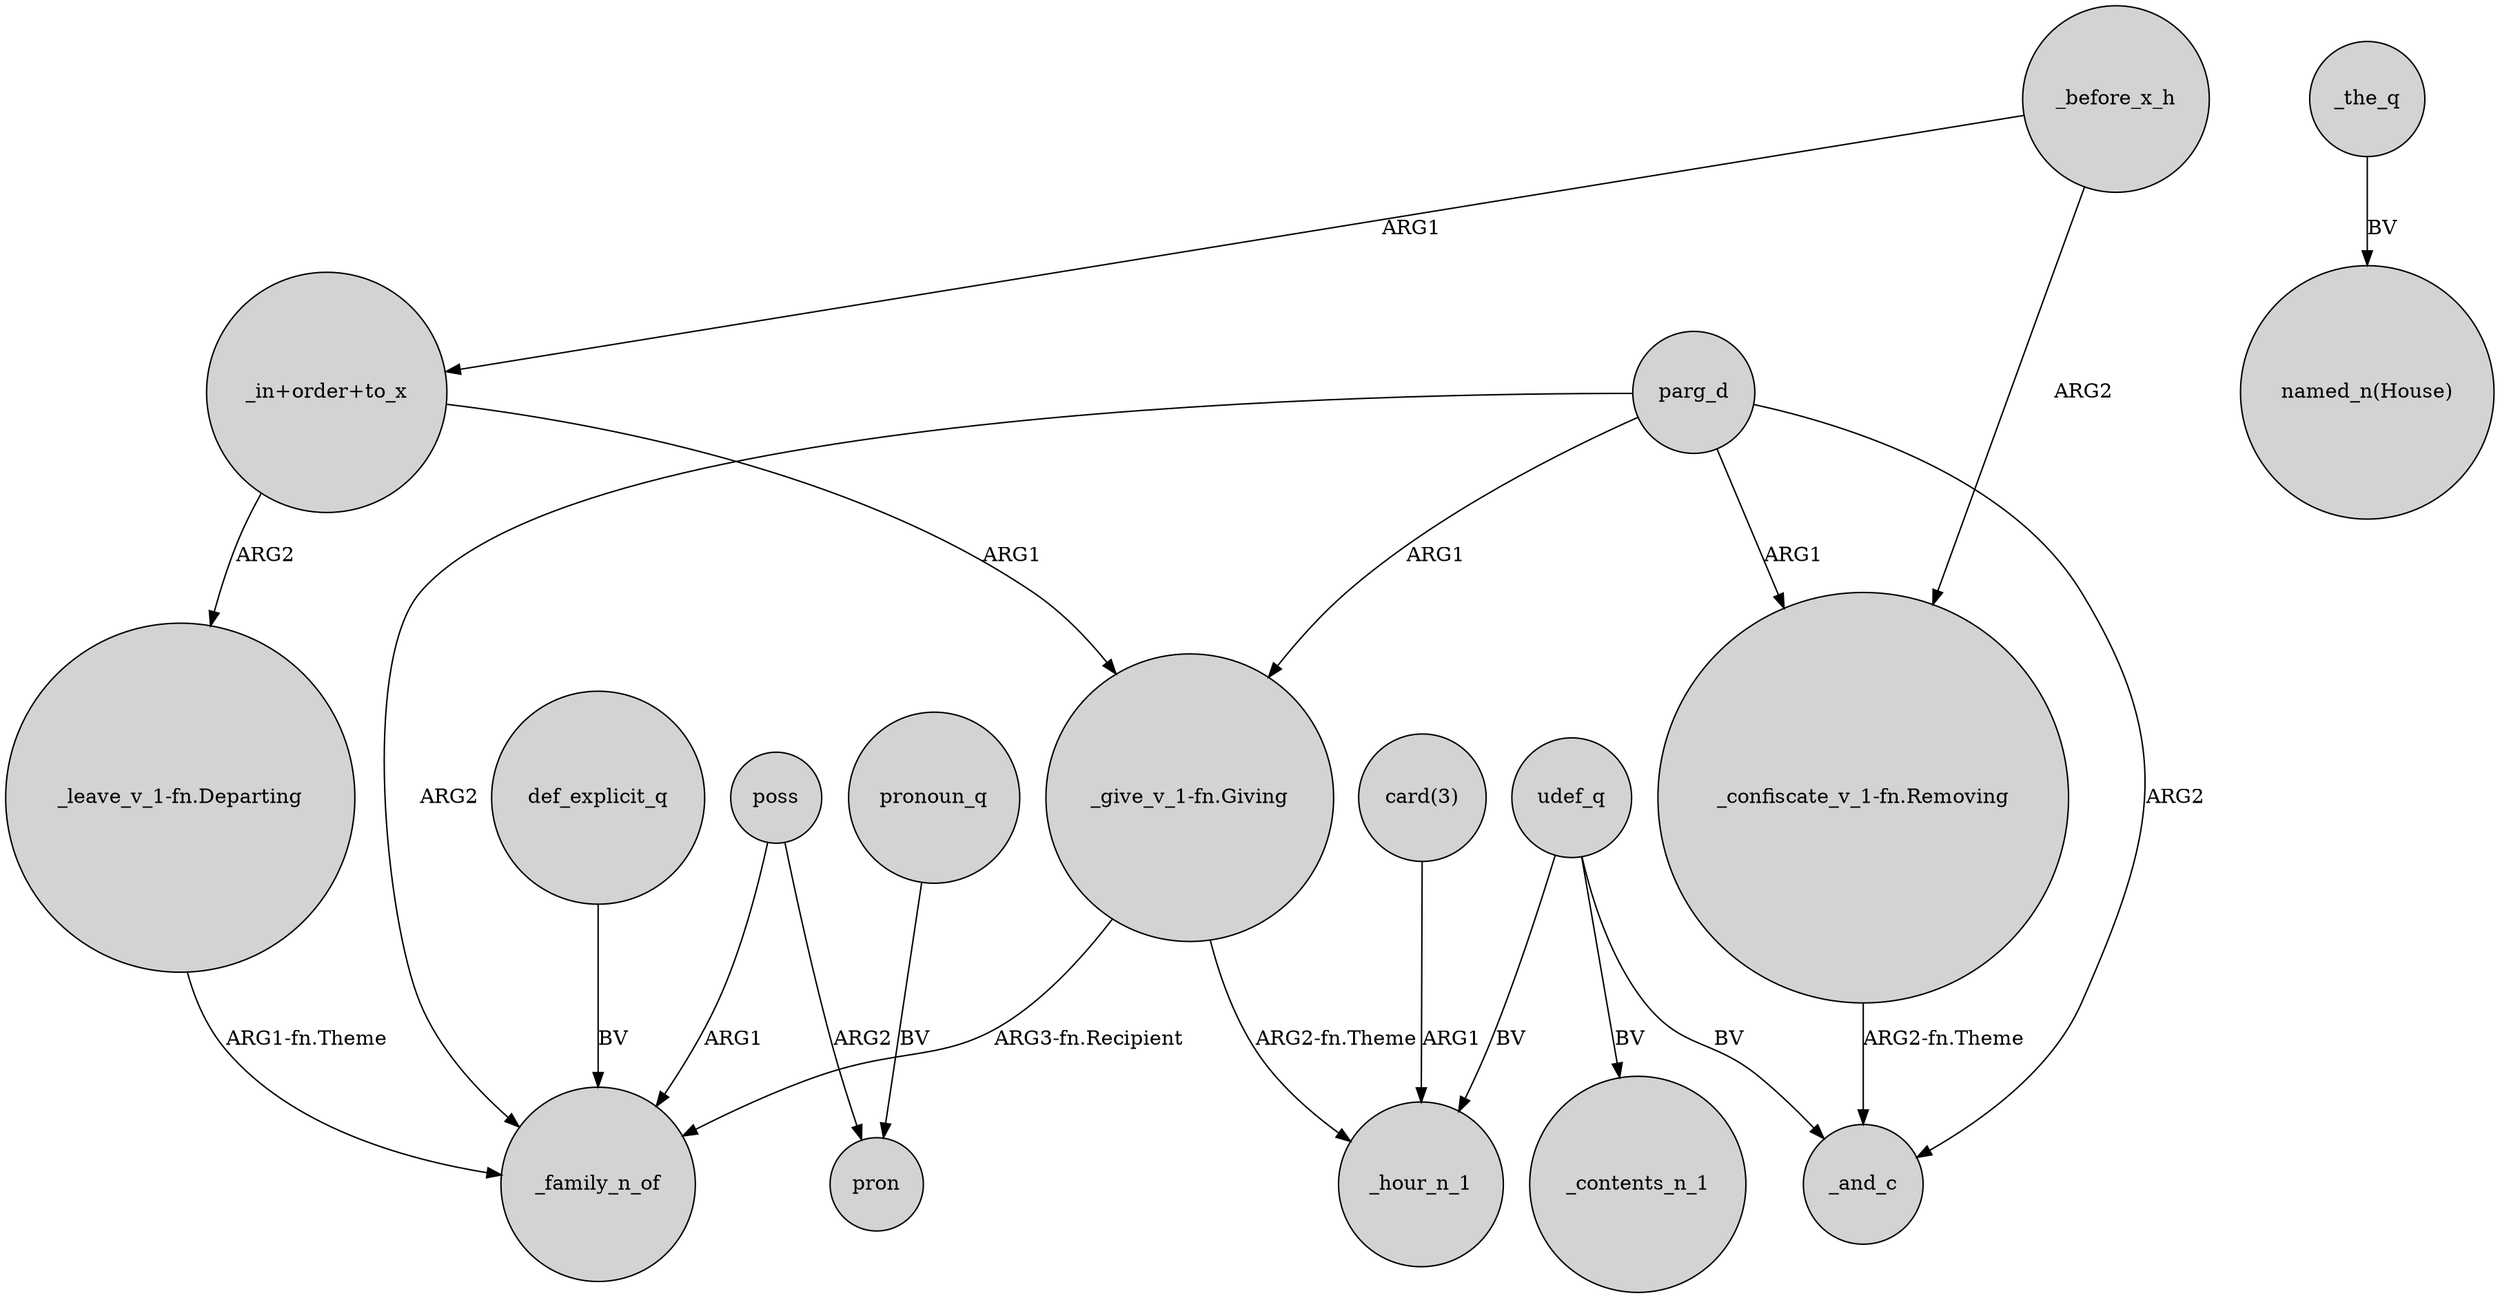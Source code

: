 digraph {
	node [shape=circle style=filled]
	"card(3)" -> _hour_n_1 [label=ARG1]
	"_give_v_1-fn.Giving" -> _hour_n_1 [label="ARG2-fn.Theme"]
	poss -> pron [label=ARG2]
	"_give_v_1-fn.Giving" -> _family_n_of [label="ARG3-fn.Recipient"]
	parg_d -> _family_n_of [label=ARG2]
	_before_x_h -> "_confiscate_v_1-fn.Removing" [label=ARG2]
	udef_q -> _hour_n_1 [label=BV]
	_before_x_h -> "_in+order+to_x" [label=ARG1]
	parg_d -> "_confiscate_v_1-fn.Removing" [label=ARG1]
	poss -> _family_n_of [label=ARG1]
	_the_q -> "named_n(House)" [label=BV]
	parg_d -> _and_c [label=ARG2]
	pronoun_q -> pron [label=BV]
	udef_q -> _contents_n_1 [label=BV]
	"_in+order+to_x" -> "_give_v_1-fn.Giving" [label=ARG1]
	"_in+order+to_x" -> "_leave_v_1-fn.Departing" [label=ARG2]
	def_explicit_q -> _family_n_of [label=BV]
	"_leave_v_1-fn.Departing" -> _family_n_of [label="ARG1-fn.Theme"]
	udef_q -> _and_c [label=BV]
	"_confiscate_v_1-fn.Removing" -> _and_c [label="ARG2-fn.Theme"]
	parg_d -> "_give_v_1-fn.Giving" [label=ARG1]
}

